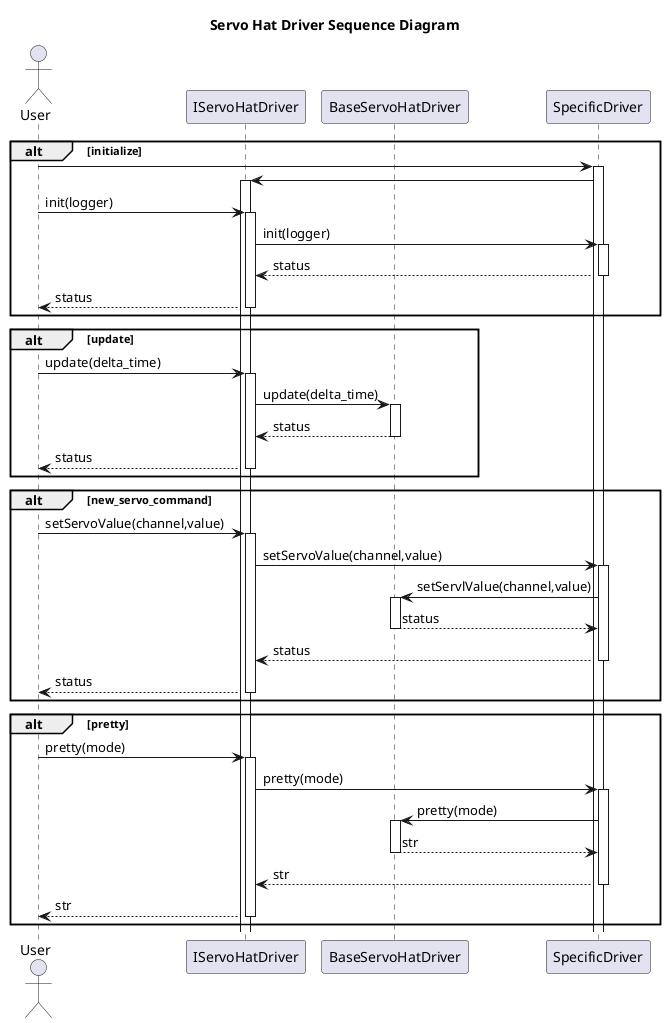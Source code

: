 @startuml
title Servo Hat Driver Sequence Diagram
actor User as user
participant IServoHatDriver as interface
participant BaseServoHatDriver as base
participant SpecificDriver as driver

alt initialize
user -> driver++
driver -> interface++
user -> interface++: init(logger)
interface -> driver++: init(logger)
driver --> interface--: status
interface --> user--: status
end

alt update
user -> interface++: update(delta_time)
interface -> base++: update(delta_time)
base --> interface--: status
interface --> user--: status
end

alt new_servo_command
user -> interface++: setServoValue(channel,value)
interface -> driver++: setServoValue(channel,value)
driver -> base++: setServlValue(channel,value)
base --> driver--: status
driver --> interface--: status
interface --> user--: status
end

alt pretty
user -> interface++: pretty(mode)
interface -> driver++: pretty(mode)
driver -> base++: pretty(mode)
base --> driver--: str
driver --> interface--: str
interface --> user--: str
end
@enduml